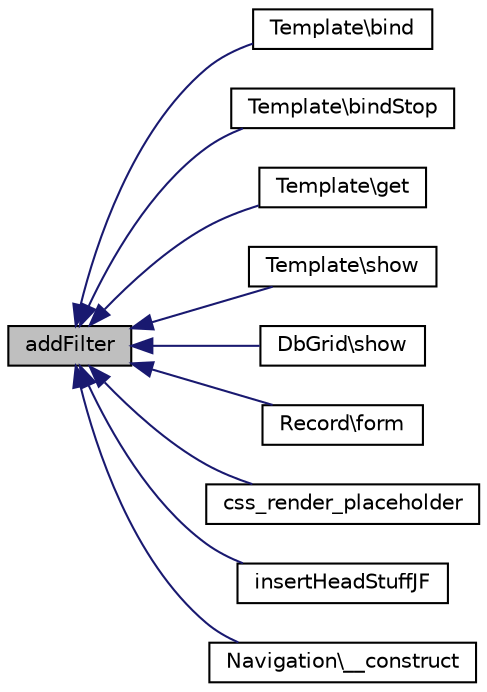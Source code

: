digraph "addFilter"
{
  edge [fontname="Helvetica",fontsize="10",labelfontname="Helvetica",labelfontsize="10"];
  node [fontname="Helvetica",fontsize="10",shape=record];
  rankdir="LR";
  Node1 [label="addFilter",height=0.2,width=0.4,color="black", fillcolor="grey75", style="filled" fontcolor="black"];
  Node1 -> Node2 [dir="back",color="midnightblue",fontsize="10",style="solid",fontname="Helvetica"];
  Node2 [label="Template\\bind",height=0.2,width=0.4,color="black", fillcolor="white", style="filled",URL="$class_template.html#a820993178e7ede5e791288b36b9cef57"];
  Node1 -> Node3 [dir="back",color="midnightblue",fontsize="10",style="solid",fontname="Helvetica"];
  Node3 [label="Template\\bindStop",height=0.2,width=0.4,color="black", fillcolor="white", style="filled",URL="$class_template.html#a71662e1be36ebe0eeabd5fa629e5c538"];
  Node1 -> Node4 [dir="back",color="midnightblue",fontsize="10",style="solid",fontname="Helvetica"];
  Node4 [label="Template\\get",height=0.2,width=0.4,color="black", fillcolor="white", style="filled",URL="$class_template.html#a24a9bf83a1002d46ece83a93d14bd921"];
  Node1 -> Node5 [dir="back",color="midnightblue",fontsize="10",style="solid",fontname="Helvetica"];
  Node5 [label="Template\\show",height=0.2,width=0.4,color="black", fillcolor="white", style="filled",URL="$class_template.html#a2b8e3779f5bd8c38f70307574859bd36"];
  Node1 -> Node6 [dir="back",color="midnightblue",fontsize="10",style="solid",fontname="Helvetica"];
  Node6 [label="DbGrid\\show",height=0.2,width=0.4,color="black", fillcolor="white", style="filled",URL="$class_db_grid.html#a2b8e3779f5bd8c38f70307574859bd36"];
  Node1 -> Node7 [dir="back",color="midnightblue",fontsize="10",style="solid",fontname="Helvetica"];
  Node7 [label="Record\\form",height=0.2,width=0.4,color="black", fillcolor="white", style="filled",URL="$class_record.html#a93614c4fd6ba6715b5d339e6b4720d34"];
  Node1 -> Node8 [dir="back",color="midnightblue",fontsize="10",style="solid",fontname="Helvetica"];
  Node8 [label="css_render_placeholder",height=0.2,width=0.4,color="black", fillcolor="white", style="filled",URL="$css-hook_8php.html#ad7d74c52198d1a123af288711e12a5cc"];
  Node1 -> Node9 [dir="back",color="midnightblue",fontsize="10",style="solid",fontname="Helvetica"];
  Node9 [label="insertHeadStuffJF",height=0.2,width=0.4,color="black", fillcolor="white", style="filled",URL="$inserter_8php.html#a5673e840df379e9b53c9c9fb4f249c2a"];
  Node1 -> Node10 [dir="back",color="midnightblue",fontsize="10",style="solid",fontname="Helvetica"];
  Node10 [label="Navigation\\__construct",height=0.2,width=0.4,color="black", fillcolor="white", style="filled",URL="$class_navigation.html#a71b24a14f528d85045f4fcb455bf246f"];
}
